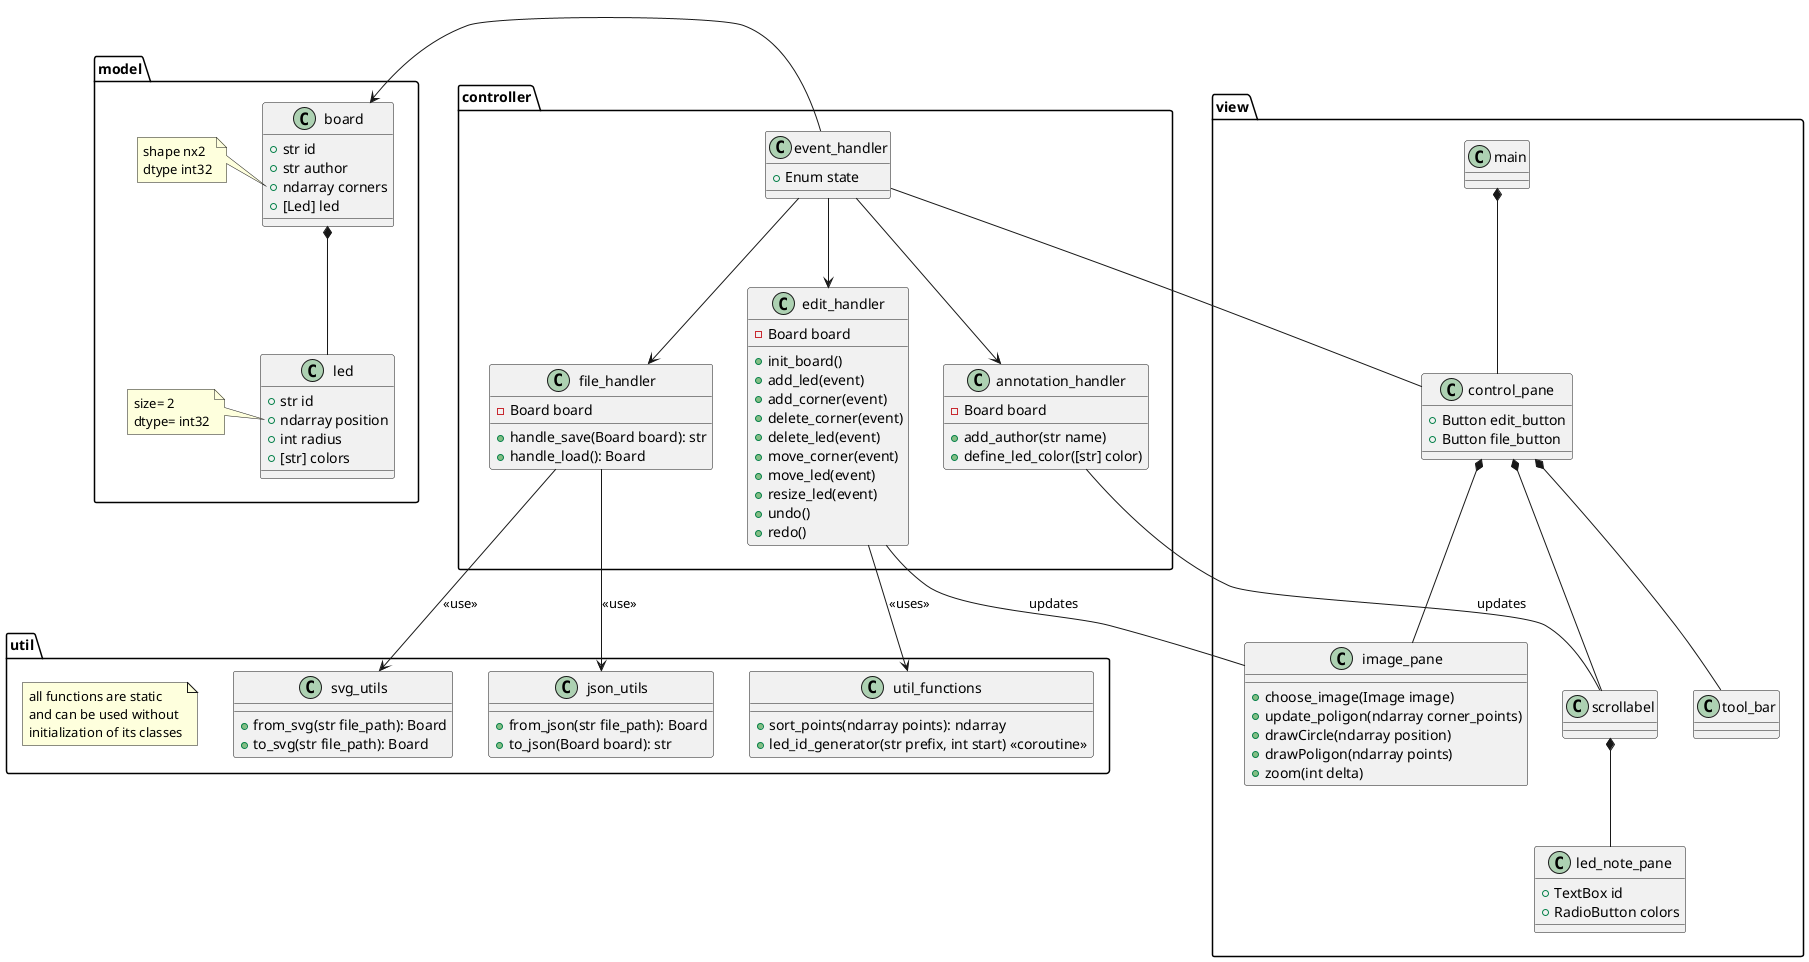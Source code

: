 @startuml





package util {

    class svg_utils {
        + from_svg(str file_path): Board
        + to_svg(str file_path): Board

    }
    class json_utils {
        + from_json(str file_path): Board
        + to_json(Board board): str
    }

    class util_functions {
        + sort_points(ndarray points): ndarray
        + led_id_generator(str prefix, int start) <<coroutine>>
    }

    note as N1
    all functions are static
    and can be used without
    initialization of its classes
    end note

}

package view {
    class main {}

    class control_pane {
        + Button edit_button
        + Button file_button

    }

    class image_pane {
        + choose_image(Image image)
        + update_poligon(ndarray corner_points)
        + drawCircle(ndarray position)
        + drawPoligon(ndarray points)
        + zoom(int delta)
    }

    class tool_bar {

    }

    class led_note_pane {
        + TextBox id
        + RadioButton colors
    }

    main *-- control_pane

    control_pane *-- image_pane

    control_pane *-- tool_bar
    control_pane *-- scrollabel
    scrollabel *-- led_note_pane





}

package controller {
    class file_handler {
        - Board board
        + handle_save(Board board): str
        + handle_load(): Board


    }

    class edit_handler {
        - Board board

        + init_board()
        + add_led(event)
        + add_corner(event)
        + delete_corner(event)
        + delete_led(event)
        + move_corner(event)
        + move_led(event)
        + resize_led(event)
        + undo()
        + redo()

    }

    class annotation_handler {
        - Board board
        + add_author(str name)
        + define_led_color([str] color)


    }

    class event_handler{
        + Enum state



    }

    event_handler --> edit_handler
    event_handler --> annotation_handler
    event_handler --> file_handler







}

package model {
    class led {
        + str id
        + ndarray position
        + int radius
        + [str] colors
    }
    note left of led::position
    size= 2
    dtype= int32
    end note

    class board {
        + str id
        + str author
        + ndarray corners
        + [Led] led
    }

    note left of board::corners
    shape nx2
    dtype int32
    end note

    board *-d- led


}
control_pane --d-- event_handler
file_handler -d-> svg_utils: <<use>>
file_handler -d-> json_utils: <<use>>
edit_handler -d-> util_functions: <<uses>>
event_handler -l-> board

controller --[hidden]l-- model
view --[hidden]l-- model
edit_handler -- image_pane: updates
annotation_handler -- scrollabel: updates


@enduml